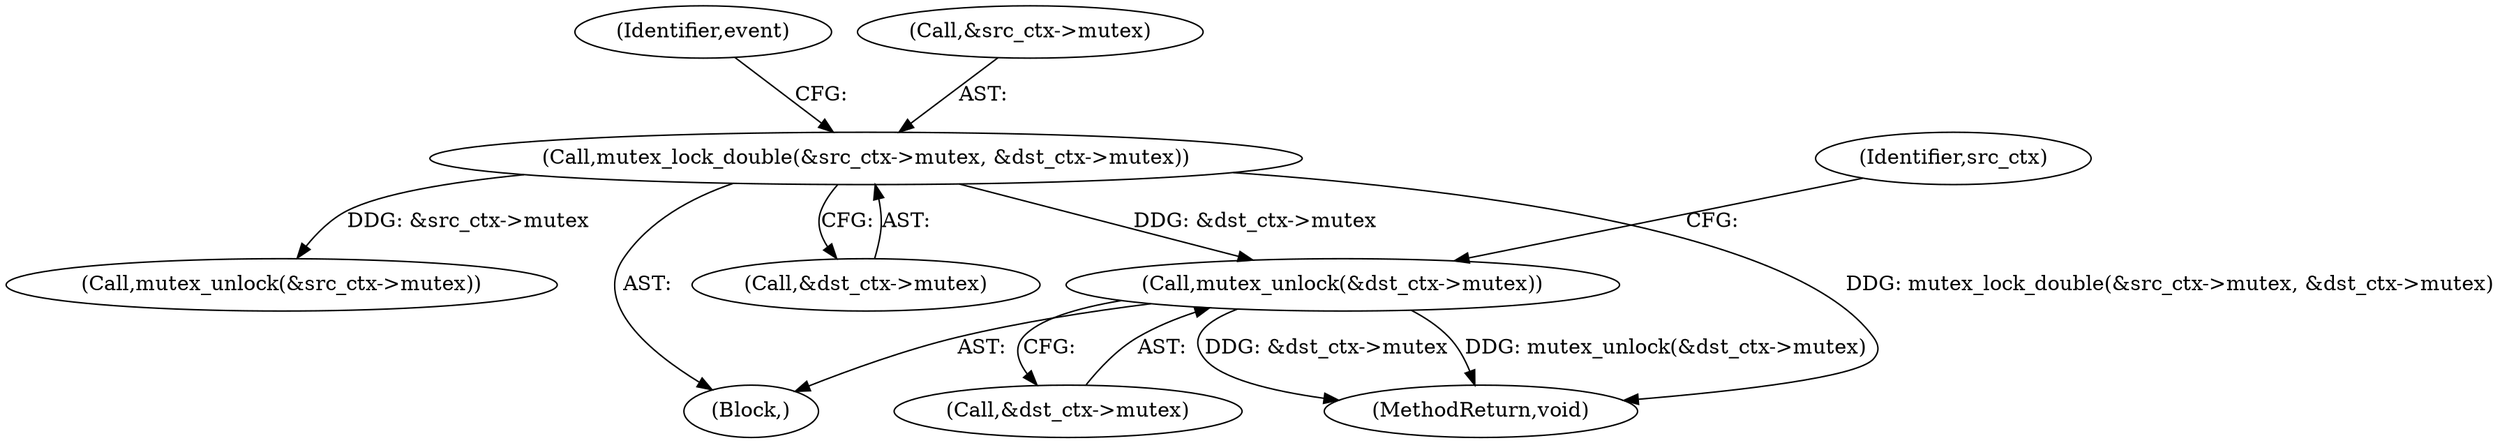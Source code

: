 digraph "0_linux_f63a8daa5812afef4f06c962351687e1ff9ccb2b_10@API" {
"1000184" [label="(Call,mutex_unlock(&dst_ctx->mutex))"];
"1000132" [label="(Call,mutex_lock_double(&src_ctx->mutex, &dst_ctx->mutex))"];
"1000184" [label="(Call,mutex_unlock(&dst_ctx->mutex))"];
"1000185" [label="(Call,&dst_ctx->mutex)"];
"1000143" [label="(Identifier,event)"];
"1000192" [label="(Identifier,src_ctx)"];
"1000189" [label="(Call,mutex_unlock(&src_ctx->mutex))"];
"1000137" [label="(Call,&dst_ctx->mutex)"];
"1000194" [label="(MethodReturn,void)"];
"1000132" [label="(Call,mutex_lock_double(&src_ctx->mutex, &dst_ctx->mutex))"];
"1000105" [label="(Block,)"];
"1000133" [label="(Call,&src_ctx->mutex)"];
"1000184" -> "1000105"  [label="AST: "];
"1000184" -> "1000185"  [label="CFG: "];
"1000185" -> "1000184"  [label="AST: "];
"1000192" -> "1000184"  [label="CFG: "];
"1000184" -> "1000194"  [label="DDG: &dst_ctx->mutex"];
"1000184" -> "1000194"  [label="DDG: mutex_unlock(&dst_ctx->mutex)"];
"1000132" -> "1000184"  [label="DDG: &dst_ctx->mutex"];
"1000132" -> "1000105"  [label="AST: "];
"1000132" -> "1000137"  [label="CFG: "];
"1000133" -> "1000132"  [label="AST: "];
"1000137" -> "1000132"  [label="AST: "];
"1000143" -> "1000132"  [label="CFG: "];
"1000132" -> "1000194"  [label="DDG: mutex_lock_double(&src_ctx->mutex, &dst_ctx->mutex)"];
"1000132" -> "1000189"  [label="DDG: &src_ctx->mutex"];
}
